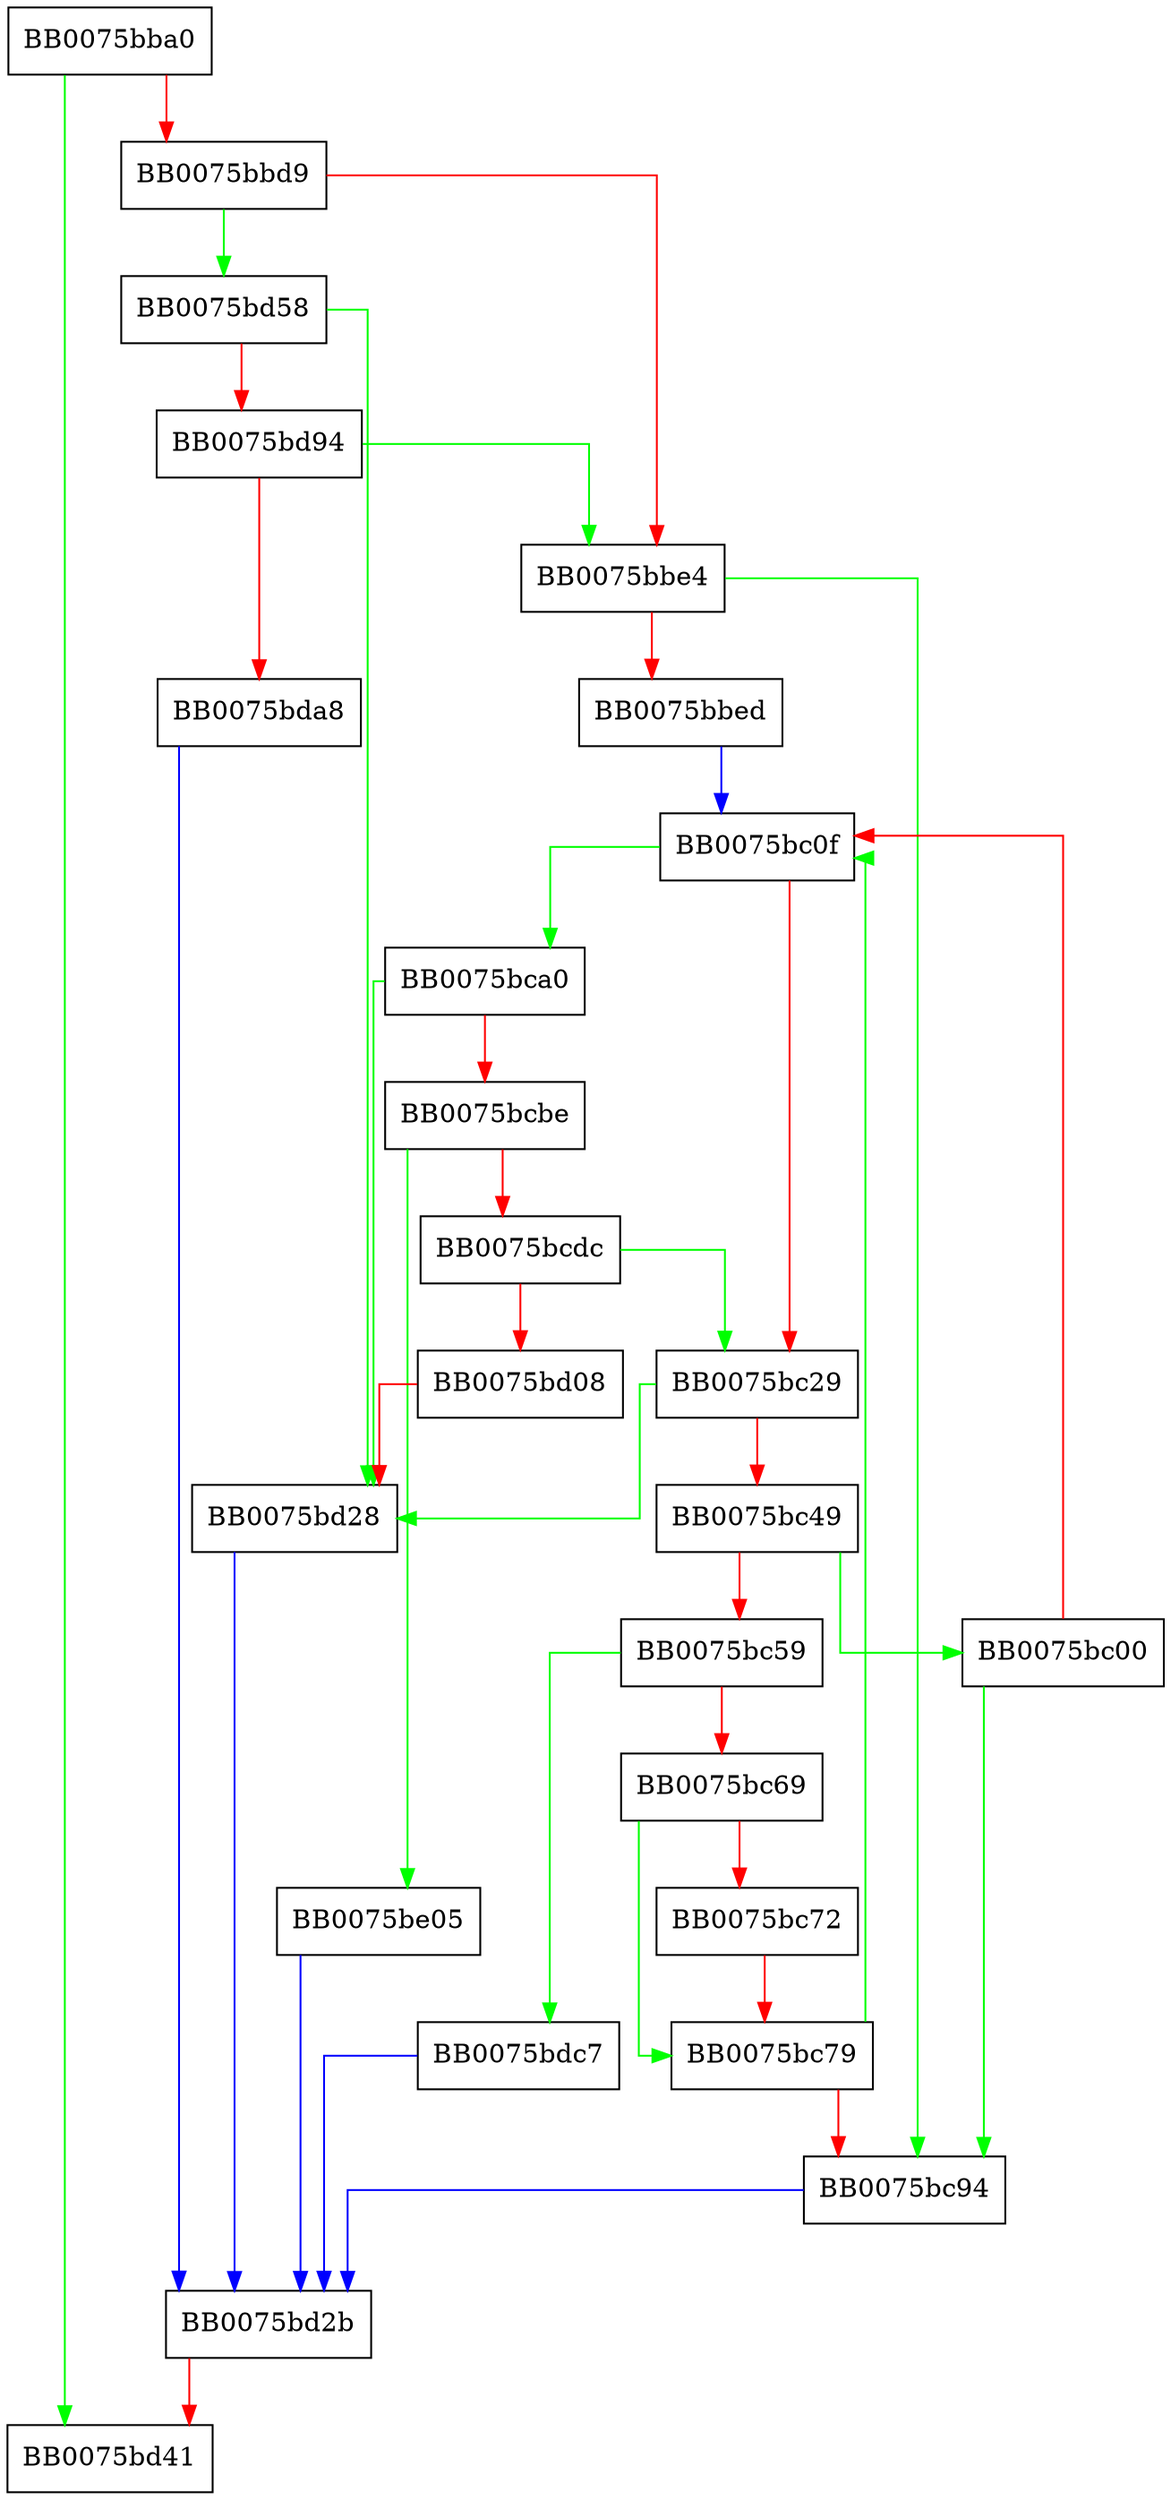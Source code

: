 digraph engine_table_register {
  node [shape="box"];
  graph [splines=ortho];
  BB0075bba0 -> BB0075bd41 [color="green"];
  BB0075bba0 -> BB0075bbd9 [color="red"];
  BB0075bbd9 -> BB0075bd58 [color="green"];
  BB0075bbd9 -> BB0075bbe4 [color="red"];
  BB0075bbe4 -> BB0075bc94 [color="green"];
  BB0075bbe4 -> BB0075bbed [color="red"];
  BB0075bbed -> BB0075bc0f [color="blue"];
  BB0075bc00 -> BB0075bc94 [color="green"];
  BB0075bc00 -> BB0075bc0f [color="red"];
  BB0075bc0f -> BB0075bca0 [color="green"];
  BB0075bc0f -> BB0075bc29 [color="red"];
  BB0075bc29 -> BB0075bd28 [color="green"];
  BB0075bc29 -> BB0075bc49 [color="red"];
  BB0075bc49 -> BB0075bc00 [color="green"];
  BB0075bc49 -> BB0075bc59 [color="red"];
  BB0075bc59 -> BB0075bdc7 [color="green"];
  BB0075bc59 -> BB0075bc69 [color="red"];
  BB0075bc69 -> BB0075bc79 [color="green"];
  BB0075bc69 -> BB0075bc72 [color="red"];
  BB0075bc72 -> BB0075bc79 [color="red"];
  BB0075bc79 -> BB0075bc0f [color="green"];
  BB0075bc79 -> BB0075bc94 [color="red"];
  BB0075bc94 -> BB0075bd2b [color="blue"];
  BB0075bca0 -> BB0075bd28 [color="green"];
  BB0075bca0 -> BB0075bcbe [color="red"];
  BB0075bcbe -> BB0075be05 [color="green"];
  BB0075bcbe -> BB0075bcdc [color="red"];
  BB0075bcdc -> BB0075bc29 [color="green"];
  BB0075bcdc -> BB0075bd08 [color="red"];
  BB0075bd08 -> BB0075bd28 [color="red"];
  BB0075bd28 -> BB0075bd2b [color="blue"];
  BB0075bd2b -> BB0075bd41 [color="red"];
  BB0075bd58 -> BB0075bd28 [color="green"];
  BB0075bd58 -> BB0075bd94 [color="red"];
  BB0075bd94 -> BB0075bbe4 [color="green"];
  BB0075bd94 -> BB0075bda8 [color="red"];
  BB0075bda8 -> BB0075bd2b [color="blue"];
  BB0075bdc7 -> BB0075bd2b [color="blue"];
  BB0075be05 -> BB0075bd2b [color="blue"];
}